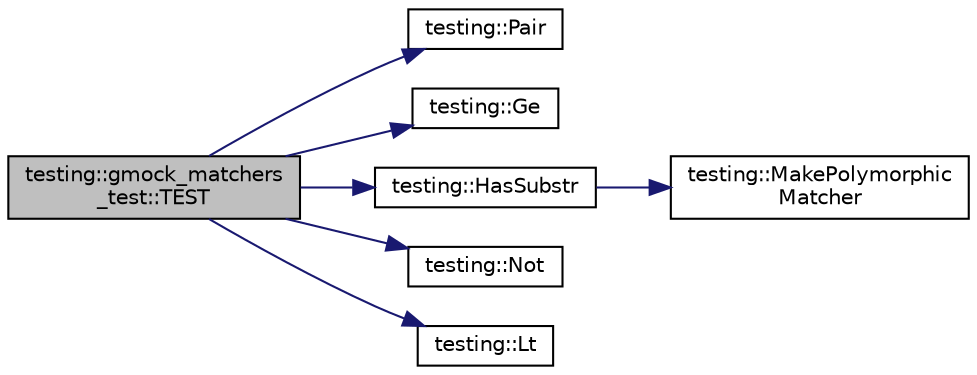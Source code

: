 digraph "testing::gmock_matchers_test::TEST"
{
  edge [fontname="Helvetica",fontsize="10",labelfontname="Helvetica",labelfontsize="10"];
  node [fontname="Helvetica",fontsize="10",shape=record];
  rankdir="LR";
  Node610 [label="testing::gmock_matchers\l_test::TEST",height=0.2,width=0.4,color="black", fillcolor="grey75", style="filled", fontcolor="black"];
  Node610 -> Node611 [color="midnightblue",fontsize="10",style="solid",fontname="Helvetica"];
  Node611 [label="testing::Pair",height=0.2,width=0.4,color="black", fillcolor="white", style="filled",URL="$d0/d75/namespacetesting.html#ac7520de8af26d3085513eeeb68561889"];
  Node610 -> Node612 [color="midnightblue",fontsize="10",style="solid",fontname="Helvetica"];
  Node612 [label="testing::Ge",height=0.2,width=0.4,color="black", fillcolor="white", style="filled",URL="$d0/d75/namespacetesting.html#a42bb19b42d7830b972973a103d5e00f2"];
  Node610 -> Node613 [color="midnightblue",fontsize="10",style="solid",fontname="Helvetica"];
  Node613 [label="testing::HasSubstr",height=0.2,width=0.4,color="black", fillcolor="white", style="filled",URL="$d0/d75/namespacetesting.html#a89643f279c0a36c2cf941abb5620756e"];
  Node613 -> Node614 [color="midnightblue",fontsize="10",style="solid",fontname="Helvetica"];
  Node614 [label="testing::MakePolymorphic\lMatcher",height=0.2,width=0.4,color="black", fillcolor="white", style="filled",URL="$d0/d75/namespacetesting.html#a667ca94f190ec2e17ee2fbfdb7d3da04"];
  Node610 -> Node615 [color="midnightblue",fontsize="10",style="solid",fontname="Helvetica"];
  Node615 [label="testing::Not",height=0.2,width=0.4,color="black", fillcolor="white", style="filled",URL="$d0/d75/namespacetesting.html#a3d7d0dda7e51b13fe2f5aa28e23ed6b6"];
  Node610 -> Node616 [color="midnightblue",fontsize="10",style="solid",fontname="Helvetica"];
  Node616 [label="testing::Lt",height=0.2,width=0.4,color="black", fillcolor="white", style="filled",URL="$d0/d75/namespacetesting.html#ad621459957a8bcdd3c256b7940ecbf99"];
}
